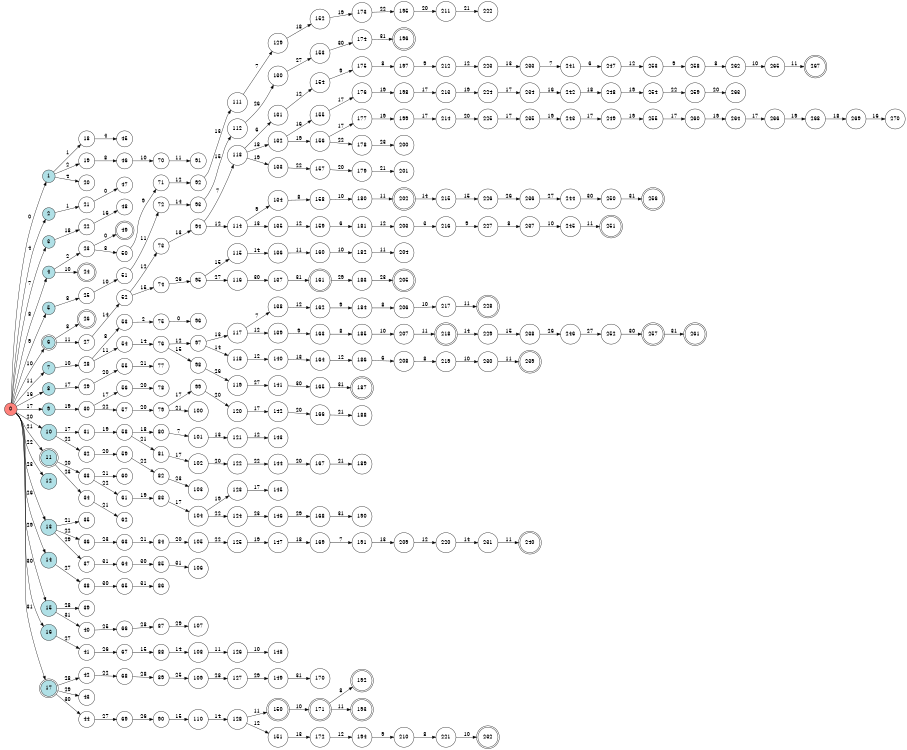 digraph APTA {
__start0 [label="" shape="none"];

rankdir=LR;
size="8,5";

s0 [style="filled", color="black", fillcolor="#ff817b" shape="circle", label="0"];
s1 [style="filled", color="black", fillcolor="powderblue" shape="circle", label="1"];
s2 [style="filled", color="black", fillcolor="powderblue" shape="circle", label="2"];
s3 [style="filled", color="black", fillcolor="powderblue" shape="circle", label="3"];
s4 [style="filled", color="black", fillcolor="powderblue" shape="circle", label="4"];
s5 [style="filled", color="black", fillcolor="powderblue" shape="circle", label="5"];
s6 [style="rounded,filled", color="black", fillcolor="powderblue" shape="doublecircle", label="6"];
s7 [style="filled", color="black", fillcolor="powderblue" shape="circle", label="7"];
s8 [style="filled", color="black", fillcolor="powderblue" shape="circle", label="8"];
s9 [style="filled", color="black", fillcolor="powderblue" shape="circle", label="9"];
s10 [style="filled", color="black", fillcolor="powderblue" shape="circle", label="10"];
s11 [style="rounded,filled", color="black", fillcolor="powderblue" shape="doublecircle", label="11"];
s12 [style="filled", color="black", fillcolor="powderblue" shape="circle", label="12"];
s13 [style="filled", color="black", fillcolor="powderblue" shape="circle", label="13"];
s14 [style="filled", color="black", fillcolor="powderblue" shape="circle", label="14"];
s15 [style="filled", color="black", fillcolor="powderblue" shape="circle", label="15"];
s16 [style="filled", color="black", fillcolor="powderblue" shape="circle", label="16"];
s17 [style="rounded,filled", color="black", fillcolor="powderblue" shape="doublecircle", label="17"];
s18 [style="filled", color="black", fillcolor="white" shape="circle", label="18"];
s19 [style="filled", color="black", fillcolor="white" shape="circle", label="19"];
s20 [style="filled", color="black", fillcolor="white" shape="circle", label="20"];
s21 [style="filled", color="black", fillcolor="white" shape="circle", label="21"];
s22 [style="filled", color="black", fillcolor="white" shape="circle", label="22"];
s23 [style="filled", color="black", fillcolor="white" shape="circle", label="23"];
s24 [style="rounded,filled", color="black", fillcolor="white" shape="doublecircle", label="24"];
s25 [style="filled", color="black", fillcolor="white" shape="circle", label="25"];
s26 [style="rounded,filled", color="black", fillcolor="white" shape="doublecircle", label="26"];
s27 [style="filled", color="black", fillcolor="white" shape="circle", label="27"];
s28 [style="filled", color="black", fillcolor="white" shape="circle", label="28"];
s29 [style="filled", color="black", fillcolor="white" shape="circle", label="29"];
s30 [style="filled", color="black", fillcolor="white" shape="circle", label="30"];
s31 [style="filled", color="black", fillcolor="white" shape="circle", label="31"];
s32 [style="filled", color="black", fillcolor="white" shape="circle", label="32"];
s33 [style="filled", color="black", fillcolor="white" shape="circle", label="33"];
s34 [style="filled", color="black", fillcolor="white" shape="circle", label="34"];
s35 [style="filled", color="black", fillcolor="white" shape="circle", label="35"];
s36 [style="filled", color="black", fillcolor="white" shape="circle", label="36"];
s37 [style="filled", color="black", fillcolor="white" shape="circle", label="37"];
s38 [style="filled", color="black", fillcolor="white" shape="circle", label="38"];
s39 [style="filled", color="black", fillcolor="white" shape="circle", label="39"];
s40 [style="filled", color="black", fillcolor="white" shape="circle", label="40"];
s41 [style="filled", color="black", fillcolor="white" shape="circle", label="41"];
s42 [style="filled", color="black", fillcolor="white" shape="circle", label="42"];
s43 [style="filled", color="black", fillcolor="white" shape="circle", label="43"];
s44 [style="filled", color="black", fillcolor="white" shape="circle", label="44"];
s45 [style="filled", color="black", fillcolor="white" shape="circle", label="45"];
s46 [style="filled", color="black", fillcolor="white" shape="circle", label="46"];
s47 [style="filled", color="black", fillcolor="white" shape="circle", label="47"];
s48 [style="filled", color="black", fillcolor="white" shape="circle", label="48"];
s49 [style="rounded,filled", color="black", fillcolor="white" shape="doublecircle", label="49"];
s50 [style="filled", color="black", fillcolor="white" shape="circle", label="50"];
s51 [style="filled", color="black", fillcolor="white" shape="circle", label="51"];
s52 [style="filled", color="black", fillcolor="white" shape="circle", label="52"];
s53 [style="filled", color="black", fillcolor="white" shape="circle", label="53"];
s54 [style="filled", color="black", fillcolor="white" shape="circle", label="54"];
s55 [style="filled", color="black", fillcolor="white" shape="circle", label="55"];
s56 [style="filled", color="black", fillcolor="white" shape="circle", label="56"];
s57 [style="filled", color="black", fillcolor="white" shape="circle", label="57"];
s58 [style="filled", color="black", fillcolor="white" shape="circle", label="58"];
s59 [style="filled", color="black", fillcolor="white" shape="circle", label="59"];
s60 [style="filled", color="black", fillcolor="white" shape="circle", label="60"];
s61 [style="filled", color="black", fillcolor="white" shape="circle", label="61"];
s62 [style="filled", color="black", fillcolor="white" shape="circle", label="62"];
s63 [style="filled", color="black", fillcolor="white" shape="circle", label="63"];
s64 [style="filled", color="black", fillcolor="white" shape="circle", label="64"];
s65 [style="filled", color="black", fillcolor="white" shape="circle", label="65"];
s66 [style="filled", color="black", fillcolor="white" shape="circle", label="66"];
s67 [style="filled", color="black", fillcolor="white" shape="circle", label="67"];
s68 [style="filled", color="black", fillcolor="white" shape="circle", label="68"];
s69 [style="filled", color="black", fillcolor="white" shape="circle", label="69"];
s70 [style="filled", color="black", fillcolor="white" shape="circle", label="70"];
s71 [style="filled", color="black", fillcolor="white" shape="circle", label="71"];
s72 [style="filled", color="black", fillcolor="white" shape="circle", label="72"];
s73 [style="filled", color="black", fillcolor="white" shape="circle", label="73"];
s74 [style="filled", color="black", fillcolor="white" shape="circle", label="74"];
s75 [style="filled", color="black", fillcolor="white" shape="circle", label="75"];
s76 [style="filled", color="black", fillcolor="white" shape="circle", label="76"];
s77 [style="filled", color="black", fillcolor="white" shape="circle", label="77"];
s78 [style="filled", color="black", fillcolor="white" shape="circle", label="78"];
s79 [style="filled", color="black", fillcolor="white" shape="circle", label="79"];
s80 [style="filled", color="black", fillcolor="white" shape="circle", label="80"];
s81 [style="filled", color="black", fillcolor="white" shape="circle", label="81"];
s82 [style="filled", color="black", fillcolor="white" shape="circle", label="82"];
s83 [style="filled", color="black", fillcolor="white" shape="circle", label="83"];
s84 [style="filled", color="black", fillcolor="white" shape="circle", label="84"];
s85 [style="filled", color="black", fillcolor="white" shape="circle", label="85"];
s86 [style="filled", color="black", fillcolor="white" shape="circle", label="86"];
s87 [style="filled", color="black", fillcolor="white" shape="circle", label="87"];
s88 [style="filled", color="black", fillcolor="white" shape="circle", label="88"];
s89 [style="filled", color="black", fillcolor="white" shape="circle", label="89"];
s90 [style="filled", color="black", fillcolor="white" shape="circle", label="90"];
s91 [style="filled", color="black", fillcolor="white" shape="circle", label="91"];
s92 [style="filled", color="black", fillcolor="white" shape="circle", label="92"];
s93 [style="filled", color="black", fillcolor="white" shape="circle", label="93"];
s94 [style="filled", color="black", fillcolor="white" shape="circle", label="94"];
s95 [style="filled", color="black", fillcolor="white" shape="circle", label="95"];
s96 [style="filled", color="black", fillcolor="white" shape="circle", label="96"];
s97 [style="filled", color="black", fillcolor="white" shape="circle", label="97"];
s98 [style="filled", color="black", fillcolor="white" shape="circle", label="98"];
s99 [style="filled", color="black", fillcolor="white" shape="circle", label="99"];
s100 [style="filled", color="black", fillcolor="white" shape="circle", label="100"];
s101 [style="filled", color="black", fillcolor="white" shape="circle", label="101"];
s102 [style="filled", color="black", fillcolor="white" shape="circle", label="102"];
s103 [style="filled", color="black", fillcolor="white" shape="circle", label="103"];
s104 [style="filled", color="black", fillcolor="white" shape="circle", label="104"];
s105 [style="filled", color="black", fillcolor="white" shape="circle", label="105"];
s106 [style="filled", color="black", fillcolor="white" shape="circle", label="106"];
s107 [style="filled", color="black", fillcolor="white" shape="circle", label="107"];
s108 [style="filled", color="black", fillcolor="white" shape="circle", label="108"];
s109 [style="filled", color="black", fillcolor="white" shape="circle", label="109"];
s110 [style="filled", color="black", fillcolor="white" shape="circle", label="110"];
s111 [style="filled", color="black", fillcolor="white" shape="circle", label="111"];
s112 [style="filled", color="black", fillcolor="white" shape="circle", label="112"];
s113 [style="filled", color="black", fillcolor="white" shape="circle", label="113"];
s114 [style="filled", color="black", fillcolor="white" shape="circle", label="114"];
s115 [style="filled", color="black", fillcolor="white" shape="circle", label="115"];
s116 [style="filled", color="black", fillcolor="white" shape="circle", label="116"];
s117 [style="filled", color="black", fillcolor="white" shape="circle", label="117"];
s118 [style="filled", color="black", fillcolor="white" shape="circle", label="118"];
s119 [style="filled", color="black", fillcolor="white" shape="circle", label="119"];
s120 [style="filled", color="black", fillcolor="white" shape="circle", label="120"];
s121 [style="filled", color="black", fillcolor="white" shape="circle", label="121"];
s122 [style="filled", color="black", fillcolor="white" shape="circle", label="122"];
s123 [style="filled", color="black", fillcolor="white" shape="circle", label="123"];
s124 [style="filled", color="black", fillcolor="white" shape="circle", label="124"];
s125 [style="filled", color="black", fillcolor="white" shape="circle", label="125"];
s126 [style="filled", color="black", fillcolor="white" shape="circle", label="126"];
s127 [style="filled", color="black", fillcolor="white" shape="circle", label="127"];
s128 [style="filled", color="black", fillcolor="white" shape="circle", label="128"];
s129 [style="filled", color="black", fillcolor="white" shape="circle", label="129"];
s130 [style="filled", color="black", fillcolor="white" shape="circle", label="130"];
s131 [style="filled", color="black", fillcolor="white" shape="circle", label="131"];
s132 [style="filled", color="black", fillcolor="white" shape="circle", label="132"];
s133 [style="filled", color="black", fillcolor="white" shape="circle", label="133"];
s134 [style="filled", color="black", fillcolor="white" shape="circle", label="134"];
s135 [style="filled", color="black", fillcolor="white" shape="circle", label="135"];
s136 [style="filled", color="black", fillcolor="white" shape="circle", label="136"];
s137 [style="filled", color="black", fillcolor="white" shape="circle", label="137"];
s138 [style="filled", color="black", fillcolor="white" shape="circle", label="138"];
s139 [style="filled", color="black", fillcolor="white" shape="circle", label="139"];
s140 [style="filled", color="black", fillcolor="white" shape="circle", label="140"];
s141 [style="filled", color="black", fillcolor="white" shape="circle", label="141"];
s142 [style="filled", color="black", fillcolor="white" shape="circle", label="142"];
s143 [style="filled", color="black", fillcolor="white" shape="circle", label="143"];
s144 [style="filled", color="black", fillcolor="white" shape="circle", label="144"];
s145 [style="filled", color="black", fillcolor="white" shape="circle", label="145"];
s146 [style="filled", color="black", fillcolor="white" shape="circle", label="146"];
s147 [style="filled", color="black", fillcolor="white" shape="circle", label="147"];
s148 [style="filled", color="black", fillcolor="white" shape="circle", label="148"];
s149 [style="filled", color="black", fillcolor="white" shape="circle", label="149"];
s150 [style="rounded,filled", color="black", fillcolor="white" shape="doublecircle", label="150"];
s151 [style="filled", color="black", fillcolor="white" shape="circle", label="151"];
s152 [style="filled", color="black", fillcolor="white" shape="circle", label="152"];
s153 [style="filled", color="black", fillcolor="white" shape="circle", label="153"];
s154 [style="filled", color="black", fillcolor="white" shape="circle", label="154"];
s155 [style="filled", color="black", fillcolor="white" shape="circle", label="155"];
s156 [style="filled", color="black", fillcolor="white" shape="circle", label="156"];
s157 [style="filled", color="black", fillcolor="white" shape="circle", label="157"];
s158 [style="filled", color="black", fillcolor="white" shape="circle", label="158"];
s159 [style="filled", color="black", fillcolor="white" shape="circle", label="159"];
s160 [style="filled", color="black", fillcolor="white" shape="circle", label="160"];
s161 [style="rounded,filled", color="black", fillcolor="white" shape="doublecircle", label="161"];
s162 [style="filled", color="black", fillcolor="white" shape="circle", label="162"];
s163 [style="filled", color="black", fillcolor="white" shape="circle", label="163"];
s164 [style="filled", color="black", fillcolor="white" shape="circle", label="164"];
s165 [style="filled", color="black", fillcolor="white" shape="circle", label="165"];
s166 [style="filled", color="black", fillcolor="white" shape="circle", label="166"];
s167 [style="filled", color="black", fillcolor="white" shape="circle", label="167"];
s168 [style="filled", color="black", fillcolor="white" shape="circle", label="168"];
s169 [style="filled", color="black", fillcolor="white" shape="circle", label="169"];
s170 [style="filled", color="black", fillcolor="white" shape="circle", label="170"];
s171 [style="rounded,filled", color="black", fillcolor="white" shape="doublecircle", label="171"];
s172 [style="filled", color="black", fillcolor="white" shape="circle", label="172"];
s173 [style="filled", color="black", fillcolor="white" shape="circle", label="173"];
s174 [style="filled", color="black", fillcolor="white" shape="circle", label="174"];
s175 [style="filled", color="black", fillcolor="white" shape="circle", label="175"];
s176 [style="filled", color="black", fillcolor="white" shape="circle", label="176"];
s177 [style="filled", color="black", fillcolor="white" shape="circle", label="177"];
s178 [style="filled", color="black", fillcolor="white" shape="circle", label="178"];
s179 [style="filled", color="black", fillcolor="white" shape="circle", label="179"];
s180 [style="filled", color="black", fillcolor="white" shape="circle", label="180"];
s181 [style="filled", color="black", fillcolor="white" shape="circle", label="181"];
s182 [style="filled", color="black", fillcolor="white" shape="circle", label="182"];
s183 [style="filled", color="black", fillcolor="white" shape="circle", label="183"];
s184 [style="filled", color="black", fillcolor="white" shape="circle", label="184"];
s185 [style="filled", color="black", fillcolor="white" shape="circle", label="185"];
s186 [style="filled", color="black", fillcolor="white" shape="circle", label="186"];
s187 [style="rounded,filled", color="black", fillcolor="white" shape="doublecircle", label="187"];
s188 [style="filled", color="black", fillcolor="white" shape="circle", label="188"];
s189 [style="filled", color="black", fillcolor="white" shape="circle", label="189"];
s190 [style="filled", color="black", fillcolor="white" shape="circle", label="190"];
s191 [style="filled", color="black", fillcolor="white" shape="circle", label="191"];
s192 [style="rounded,filled", color="black", fillcolor="white" shape="doublecircle", label="192"];
s193 [style="rounded,filled", color="black", fillcolor="white" shape="doublecircle", label="193"];
s194 [style="filled", color="black", fillcolor="white" shape="circle", label="194"];
s195 [style="filled", color="black", fillcolor="white" shape="circle", label="195"];
s196 [style="rounded,filled", color="black", fillcolor="white" shape="doublecircle", label="196"];
s197 [style="filled", color="black", fillcolor="white" shape="circle", label="197"];
s198 [style="filled", color="black", fillcolor="white" shape="circle", label="198"];
s199 [style="filled", color="black", fillcolor="white" shape="circle", label="199"];
s200 [style="filled", color="black", fillcolor="white" shape="circle", label="200"];
s201 [style="filled", color="black", fillcolor="white" shape="circle", label="201"];
s202 [style="rounded,filled", color="black", fillcolor="white" shape="doublecircle", label="202"];
s203 [style="filled", color="black", fillcolor="white" shape="circle", label="203"];
s204 [style="filled", color="black", fillcolor="white" shape="circle", label="204"];
s205 [style="rounded,filled", color="black", fillcolor="white" shape="doublecircle", label="205"];
s206 [style="filled", color="black", fillcolor="white" shape="circle", label="206"];
s207 [style="filled", color="black", fillcolor="white" shape="circle", label="207"];
s208 [style="filled", color="black", fillcolor="white" shape="circle", label="208"];
s209 [style="filled", color="black", fillcolor="white" shape="circle", label="209"];
s210 [style="filled", color="black", fillcolor="white" shape="circle", label="210"];
s211 [style="filled", color="black", fillcolor="white" shape="circle", label="211"];
s212 [style="filled", color="black", fillcolor="white" shape="circle", label="212"];
s213 [style="filled", color="black", fillcolor="white" shape="circle", label="213"];
s214 [style="filled", color="black", fillcolor="white" shape="circle", label="214"];
s215 [style="filled", color="black", fillcolor="white" shape="circle", label="215"];
s216 [style="filled", color="black", fillcolor="white" shape="circle", label="216"];
s217 [style="filled", color="black", fillcolor="white" shape="circle", label="217"];
s218 [style="rounded,filled", color="black", fillcolor="white" shape="doublecircle", label="218"];
s219 [style="filled", color="black", fillcolor="white" shape="circle", label="219"];
s220 [style="filled", color="black", fillcolor="white" shape="circle", label="220"];
s221 [style="filled", color="black", fillcolor="white" shape="circle", label="221"];
s222 [style="filled", color="black", fillcolor="white" shape="circle", label="222"];
s223 [style="filled", color="black", fillcolor="white" shape="circle", label="223"];
s224 [style="filled", color="black", fillcolor="white" shape="circle", label="224"];
s225 [style="filled", color="black", fillcolor="white" shape="circle", label="225"];
s226 [style="filled", color="black", fillcolor="white" shape="circle", label="226"];
s227 [style="filled", color="black", fillcolor="white" shape="circle", label="227"];
s228 [style="rounded,filled", color="black", fillcolor="white" shape="doublecircle", label="228"];
s229 [style="filled", color="black", fillcolor="white" shape="circle", label="229"];
s230 [style="filled", color="black", fillcolor="white" shape="circle", label="230"];
s231 [style="filled", color="black", fillcolor="white" shape="circle", label="231"];
s232 [style="rounded,filled", color="black", fillcolor="white" shape="doublecircle", label="232"];
s233 [style="filled", color="black", fillcolor="white" shape="circle", label="233"];
s234 [style="filled", color="black", fillcolor="white" shape="circle", label="234"];
s235 [style="filled", color="black", fillcolor="white" shape="circle", label="235"];
s236 [style="filled", color="black", fillcolor="white" shape="circle", label="236"];
s237 [style="filled", color="black", fillcolor="white" shape="circle", label="237"];
s238 [style="filled", color="black", fillcolor="white" shape="circle", label="238"];
s239 [style="rounded,filled", color="black", fillcolor="white" shape="doublecircle", label="239"];
s240 [style="rounded,filled", color="black", fillcolor="white" shape="doublecircle", label="240"];
s241 [style="filled", color="black", fillcolor="white" shape="circle", label="241"];
s242 [style="filled", color="black", fillcolor="white" shape="circle", label="242"];
s243 [style="filled", color="black", fillcolor="white" shape="circle", label="243"];
s244 [style="filled", color="black", fillcolor="white" shape="circle", label="244"];
s245 [style="filled", color="black", fillcolor="white" shape="circle", label="245"];
s246 [style="filled", color="black", fillcolor="white" shape="circle", label="246"];
s247 [style="filled", color="black", fillcolor="white" shape="circle", label="247"];
s248 [style="filled", color="black", fillcolor="white" shape="circle", label="248"];
s249 [style="filled", color="black", fillcolor="white" shape="circle", label="249"];
s250 [style="filled", color="black", fillcolor="white" shape="circle", label="250"];
s251 [style="rounded,filled", color="black", fillcolor="white" shape="doublecircle", label="251"];
s252 [style="filled", color="black", fillcolor="white" shape="circle", label="252"];
s253 [style="filled", color="black", fillcolor="white" shape="circle", label="253"];
s254 [style="filled", color="black", fillcolor="white" shape="circle", label="254"];
s255 [style="filled", color="black", fillcolor="white" shape="circle", label="255"];
s256 [style="rounded,filled", color="black", fillcolor="white" shape="doublecircle", label="256"];
s257 [style="rounded,filled", color="black", fillcolor="white" shape="doublecircle", label="257"];
s258 [style="filled", color="black", fillcolor="white" shape="circle", label="258"];
s259 [style="filled", color="black", fillcolor="white" shape="circle", label="259"];
s260 [style="filled", color="black", fillcolor="white" shape="circle", label="260"];
s261 [style="rounded,filled", color="black", fillcolor="white" shape="doublecircle", label="261"];
s262 [style="filled", color="black", fillcolor="white" shape="circle", label="262"];
s263 [style="filled", color="black", fillcolor="white" shape="circle", label="263"];
s264 [style="filled", color="black", fillcolor="white" shape="circle", label="264"];
s265 [style="filled", color="black", fillcolor="white" shape="circle", label="265"];
s266 [style="filled", color="black", fillcolor="white" shape="circle", label="266"];
s267 [style="rounded,filled", color="black", fillcolor="white" shape="doublecircle", label="267"];
s268 [style="filled", color="black", fillcolor="white" shape="circle", label="268"];
s269 [style="filled", color="black", fillcolor="white" shape="circle", label="269"];
s270 [style="filled", color="black", fillcolor="white" shape="circle", label="270"];
s0 -> s1 [label="0"];
s0 -> s2 [label="4"];
s0 -> s3 [label="7"];
s0 -> s4 [label="8"];
s0 -> s5 [label="9"];
s0 -> s6 [label="10"];
s0 -> s7 [label="11"];
s0 -> s8 [label="16"];
s0 -> s9 [label="17"];
s0 -> s10 [label="20"];
s0 -> s11 [label="21"];
s0 -> s12 [label="22"];
s0 -> s13 [label="23"];
s0 -> s14 [label="26"];
s0 -> s15 [label="29"];
s0 -> s16 [label="30"];
s0 -> s17 [label="31"];
s1 -> s18 [label="1"];
s1 -> s19 [label="2"];
s1 -> s20 [label="4"];
s2 -> s21 [label="1"];
s3 -> s22 [label="18"];
s4 -> s23 [label="2"];
s4 -> s24 [label="10"];
s5 -> s25 [label="8"];
s6 -> s26 [label="8"];
s6 -> s27 [label="11"];
s7 -> s28 [label="10"];
s8 -> s29 [label="17"];
s9 -> s30 [label="19"];
s10 -> s31 [label="17"];
s10 -> s32 [label="22"];
s11 -> s33 [label="20"];
s11 -> s34 [label="23"];
s13 -> s35 [label="21"];
s13 -> s36 [label="22"];
s13 -> s37 [label="29"];
s14 -> s38 [label="27"];
s15 -> s39 [label="28"];
s15 -> s40 [label="31"];
s16 -> s41 [label="27"];
s17 -> s42 [label="28"];
s17 -> s43 [label="29"];
s17 -> s44 [label="30"];
s18 -> s45 [label="4"];
s19 -> s46 [label="8"];
s21 -> s47 [label="0"];
s22 -> s48 [label="16"];
s23 -> s49 [label="0"];
s23 -> s50 [label="8"];
s25 -> s51 [label="10"];
s27 -> s52 [label="14"];
s28 -> s53 [label="8"];
s28 -> s54 [label="11"];
s29 -> s55 [label="20"];
s30 -> s56 [label="17"];
s30 -> s57 [label="22"];
s31 -> s58 [label="19"];
s32 -> s59 [label="20"];
s33 -> s60 [label="21"];
s33 -> s61 [label="22"];
s34 -> s62 [label="21"];
s36 -> s63 [label="23"];
s37 -> s64 [label="31"];
s38 -> s65 [label="30"];
s40 -> s66 [label="25"];
s41 -> s67 [label="26"];
s42 -> s68 [label="22"];
s44 -> s69 [label="27"];
s46 -> s70 [label="10"];
s50 -> s71 [label="9"];
s51 -> s72 [label="11"];
s52 -> s73 [label="12"];
s52 -> s74 [label="15"];
s53 -> s75 [label="2"];
s54 -> s76 [label="14"];
s55 -> s77 [label="21"];
s56 -> s78 [label="20"];
s57 -> s79 [label="20"];
s58 -> s80 [label="18"];
s58 -> s81 [label="21"];
s59 -> s82 [label="22"];
s61 -> s83 [label="19"];
s63 -> s84 [label="21"];
s64 -> s85 [label="30"];
s65 -> s86 [label="31"];
s66 -> s87 [label="28"];
s67 -> s88 [label="15"];
s68 -> s89 [label="28"];
s69 -> s90 [label="26"];
s70 -> s91 [label="11"];
s71 -> s92 [label="12"];
s72 -> s93 [label="14"];
s73 -> s94 [label="13"];
s74 -> s95 [label="26"];
s75 -> s96 [label="0"];
s76 -> s97 [label="12"];
s76 -> s98 [label="15"];
s79 -> s99 [label="17"];
s79 -> s100 [label="21"];
s80 -> s101 [label="7"];
s81 -> s102 [label="17"];
s82 -> s103 [label="23"];
s83 -> s104 [label="17"];
s84 -> s105 [label="20"];
s85 -> s106 [label="31"];
s87 -> s107 [label="29"];
s88 -> s108 [label="14"];
s89 -> s109 [label="25"];
s90 -> s110 [label="15"];
s92 -> s111 [label="13"];
s93 -> s112 [label="15"];
s94 -> s113 [label="7"];
s94 -> s114 [label="12"];
s95 -> s115 [label="15"];
s95 -> s116 [label="27"];
s97 -> s117 [label="13"];
s97 -> s118 [label="14"];
s98 -> s119 [label="26"];
s99 -> s120 [label="20"];
s101 -> s121 [label="13"];
s102 -> s122 [label="20"];
s104 -> s123 [label="19"];
s104 -> s124 [label="22"];
s105 -> s125 [label="22"];
s108 -> s126 [label="11"];
s109 -> s127 [label="28"];
s110 -> s128 [label="14"];
s111 -> s129 [label="7"];
s112 -> s130 [label="26"];
s113 -> s131 [label="6"];
s113 -> s132 [label="18"];
s113 -> s133 [label="19"];
s114 -> s134 [label="9"];
s114 -> s135 [label="13"];
s115 -> s136 [label="14"];
s116 -> s137 [label="30"];
s117 -> s138 [label="7"];
s117 -> s139 [label="12"];
s118 -> s140 [label="12"];
s119 -> s141 [label="27"];
s120 -> s142 [label="17"];
s121 -> s143 [label="12"];
s122 -> s144 [label="22"];
s123 -> s145 [label="17"];
s124 -> s146 [label="23"];
s125 -> s147 [label="19"];
s126 -> s148 [label="10"];
s127 -> s149 [label="29"];
s128 -> s150 [label="11"];
s128 -> s151 [label="12"];
s129 -> s152 [label="18"];
s130 -> s153 [label="27"];
s131 -> s154 [label="12"];
s132 -> s155 [label="16"];
s132 -> s156 [label="19"];
s133 -> s157 [label="22"];
s134 -> s158 [label="8"];
s135 -> s159 [label="12"];
s136 -> s160 [label="11"];
s137 -> s161 [label="31"];
s138 -> s162 [label="12"];
s139 -> s163 [label="9"];
s140 -> s164 [label="13"];
s141 -> s165 [label="30"];
s142 -> s166 [label="20"];
s144 -> s167 [label="20"];
s146 -> s168 [label="29"];
s147 -> s169 [label="18"];
s149 -> s170 [label="31"];
s150 -> s171 [label="10"];
s151 -> s172 [label="13"];
s152 -> s173 [label="19"];
s153 -> s174 [label="30"];
s154 -> s175 [label="9"];
s155 -> s176 [label="17"];
s156 -> s177 [label="17"];
s156 -> s178 [label="22"];
s157 -> s179 [label="20"];
s158 -> s180 [label="10"];
s159 -> s181 [label="6"];
s160 -> s182 [label="10"];
s161 -> s183 [label="29"];
s162 -> s184 [label="9"];
s163 -> s185 [label="8"];
s164 -> s186 [label="12"];
s165 -> s187 [label="31"];
s166 -> s188 [label="21"];
s167 -> s189 [label="21"];
s168 -> s190 [label="31"];
s169 -> s191 [label="7"];
s171 -> s192 [label="8"];
s171 -> s193 [label="11"];
s172 -> s194 [label="12"];
s173 -> s195 [label="22"];
s174 -> s196 [label="31"];
s175 -> s197 [label="8"];
s176 -> s198 [label="19"];
s177 -> s199 [label="19"];
s178 -> s200 [label="23"];
s179 -> s201 [label="21"];
s180 -> s202 [label="11"];
s181 -> s203 [label="12"];
s182 -> s204 [label="11"];
s183 -> s205 [label="23"];
s184 -> s206 [label="8"];
s185 -> s207 [label="10"];
s186 -> s208 [label="6"];
s191 -> s209 [label="13"];
s194 -> s210 [label="9"];
s195 -> s211 [label="20"];
s197 -> s212 [label="9"];
s198 -> s213 [label="17"];
s199 -> s214 [label="17"];
s202 -> s215 [label="14"];
s203 -> s216 [label="3"];
s206 -> s217 [label="10"];
s207 -> s218 [label="11"];
s208 -> s219 [label="8"];
s209 -> s220 [label="12"];
s210 -> s221 [label="8"];
s211 -> s222 [label="21"];
s212 -> s223 [label="12"];
s213 -> s224 [label="19"];
s214 -> s225 [label="20"];
s215 -> s226 [label="15"];
s216 -> s227 [label="9"];
s217 -> s228 [label="11"];
s218 -> s229 [label="14"];
s219 -> s230 [label="10"];
s220 -> s231 [label="14"];
s221 -> s232 [label="10"];
s223 -> s233 [label="13"];
s224 -> s234 [label="17"];
s225 -> s235 [label="17"];
s226 -> s236 [label="26"];
s227 -> s237 [label="8"];
s229 -> s238 [label="15"];
s230 -> s239 [label="11"];
s231 -> s240 [label="11"];
s233 -> s241 [label="7"];
s234 -> s242 [label="16"];
s235 -> s243 [label="19"];
s236 -> s244 [label="27"];
s237 -> s245 [label="10"];
s238 -> s246 [label="26"];
s241 -> s247 [label="6"];
s242 -> s248 [label="18"];
s243 -> s249 [label="17"];
s244 -> s250 [label="30"];
s245 -> s251 [label="11"];
s246 -> s252 [label="27"];
s247 -> s253 [label="12"];
s248 -> s254 [label="19"];
s249 -> s255 [label="19"];
s250 -> s256 [label="31"];
s252 -> s257 [label="30"];
s253 -> s258 [label="9"];
s254 -> s259 [label="22"];
s255 -> s260 [label="17"];
s257 -> s261 [label="31"];
s258 -> s262 [label="8"];
s259 -> s263 [label="20"];
s260 -> s264 [label="19"];
s262 -> s265 [label="10"];
s264 -> s266 [label="17"];
s265 -> s267 [label="11"];
s266 -> s268 [label="19"];
s268 -> s269 [label="18"];
s269 -> s270 [label="16"];

}